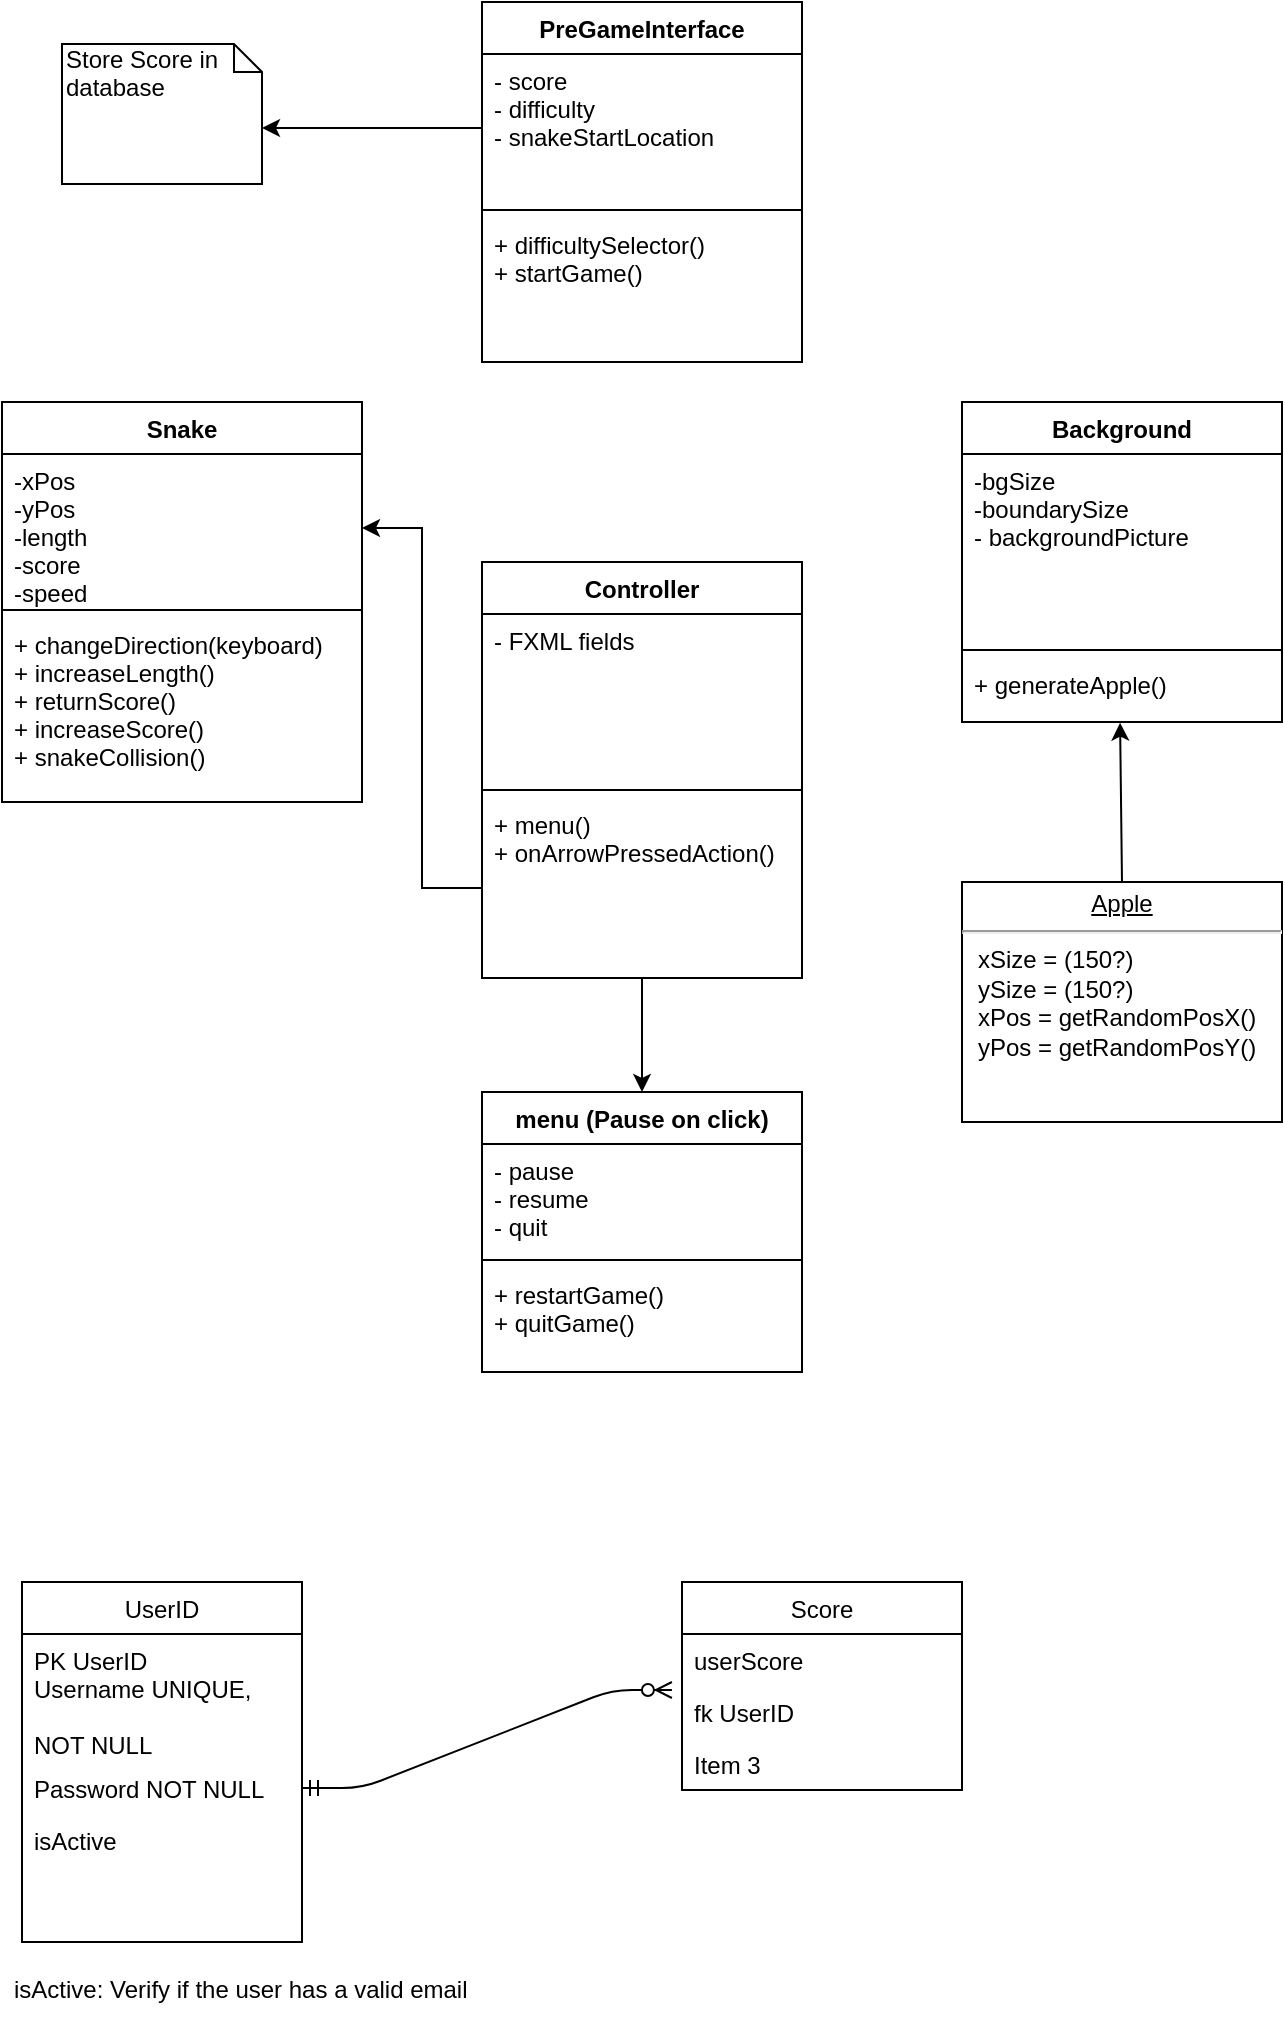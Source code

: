<mxfile version="13.6.1" type="onedrive"><diagram id="C5RBs43oDa-KdzZeNtuy" name="Page-1"><mxGraphModel dx="868" dy="479" grid="1" gridSize="10" guides="1" tooltips="1" connect="1" arrows="1" fold="1" page="1" pageScale="1" pageWidth="827" pageHeight="1169" math="0" shadow="0"><root><mxCell id="WIyWlLk6GJQsqaUBKTNV-0"/><mxCell id="WIyWlLk6GJQsqaUBKTNV-1" parent="WIyWlLk6GJQsqaUBKTNV-0"/><mxCell id="PqeiIiDdQnNP2XYKQ9fZ-13" value="PreGameInterface" style="swimlane;fontStyle=1;align=center;verticalAlign=top;childLayout=stackLayout;horizontal=1;startSize=26;horizontalStack=0;resizeParent=1;resizeParentMax=0;resizeLast=0;collapsible=1;marginBottom=0;" parent="WIyWlLk6GJQsqaUBKTNV-1" vertex="1"><mxGeometry x="320" y="40" width="160" height="180" as="geometry"/></mxCell><mxCell id="PqeiIiDdQnNP2XYKQ9fZ-14" value="- score&#xA;- difficulty&#xA;- snakeStartLocation&#xA;" style="text;strokeColor=none;fillColor=none;align=left;verticalAlign=top;spacingLeft=4;spacingRight=4;overflow=hidden;rotatable=0;points=[[0,0.5],[1,0.5]];portConstraint=eastwest;" parent="PqeiIiDdQnNP2XYKQ9fZ-13" vertex="1"><mxGeometry y="26" width="160" height="74" as="geometry"/></mxCell><mxCell id="PqeiIiDdQnNP2XYKQ9fZ-15" value="" style="line;strokeWidth=1;fillColor=none;align=left;verticalAlign=middle;spacingTop=-1;spacingLeft=3;spacingRight=3;rotatable=0;labelPosition=right;points=[];portConstraint=eastwest;" parent="PqeiIiDdQnNP2XYKQ9fZ-13" vertex="1"><mxGeometry y="100" width="160" height="8" as="geometry"/></mxCell><mxCell id="PqeiIiDdQnNP2XYKQ9fZ-16" value="+ difficultySelector()&#xA;+ startGame()&#xA;" style="text;strokeColor=none;fillColor=none;align=left;verticalAlign=top;spacingLeft=4;spacingRight=4;overflow=hidden;rotatable=0;points=[[0,0.5],[1,0.5]];portConstraint=eastwest;" parent="PqeiIiDdQnNP2XYKQ9fZ-13" vertex="1"><mxGeometry y="108" width="160" height="72" as="geometry"/></mxCell><mxCell id="PqeiIiDdQnNP2XYKQ9fZ-4" value="Snake" style="swimlane;fontStyle=1;align=center;verticalAlign=top;childLayout=stackLayout;horizontal=1;startSize=26;horizontalStack=0;resizeParent=1;resizeParentMax=0;resizeLast=0;collapsible=1;marginBottom=0;" parent="WIyWlLk6GJQsqaUBKTNV-1" vertex="1"><mxGeometry x="80" y="240" width="180" height="200" as="geometry"/></mxCell><mxCell id="PqeiIiDdQnNP2XYKQ9fZ-5" value="-xPos&#xA;-yPos&#xA;-length&#xA;-score&#xA;-speed&#xA;&#xA;" style="text;strokeColor=none;fillColor=none;align=left;verticalAlign=top;spacingLeft=4;spacingRight=4;overflow=hidden;rotatable=0;points=[[0,0.5],[1,0.5]];portConstraint=eastwest;" parent="PqeiIiDdQnNP2XYKQ9fZ-4" vertex="1"><mxGeometry y="26" width="180" height="74" as="geometry"/></mxCell><mxCell id="PqeiIiDdQnNP2XYKQ9fZ-6" value="" style="line;strokeWidth=1;fillColor=none;align=left;verticalAlign=middle;spacingTop=-1;spacingLeft=3;spacingRight=3;rotatable=0;labelPosition=right;points=[];portConstraint=eastwest;" parent="PqeiIiDdQnNP2XYKQ9fZ-4" vertex="1"><mxGeometry y="100" width="180" height="8" as="geometry"/></mxCell><mxCell id="PqeiIiDdQnNP2XYKQ9fZ-7" value="+ changeDirection(keyboard)&#xA;+ increaseLength()&#xA;+ returnScore()&#xA;+ increaseScore()&#xA;+ snakeCollision()&#xA;" style="text;strokeColor=none;fillColor=none;align=left;verticalAlign=top;spacingLeft=4;spacingRight=4;overflow=hidden;rotatable=0;points=[[0,0.5],[1,0.5]];portConstraint=eastwest;" parent="PqeiIiDdQnNP2XYKQ9fZ-4" vertex="1"><mxGeometry y="108" width="180" height="92" as="geometry"/></mxCell><mxCell id="PqeiIiDdQnNP2XYKQ9fZ-12" value="&lt;p style=&quot;margin: 0px ; margin-top: 4px ; text-align: center ; text-decoration: underline&quot;&gt;Apple&lt;/p&gt;&lt;hr&gt;&lt;p style=&quot;margin: 0px ; margin-left: 8px&quot;&gt;xSize = (150?)&lt;/p&gt;&lt;p style=&quot;margin: 0px ; margin-left: 8px&quot;&gt;ySize = (150?)&lt;br&gt;&lt;/p&gt;&lt;p style=&quot;margin: 0px ; margin-left: 8px&quot;&gt;xPos = getRandomPosX()&lt;br&gt;yPos = getRandomPosY()&lt;br&gt;&lt;/p&gt;&lt;div&gt;&lt;br&gt;&lt;/div&gt;" style="verticalAlign=top;align=left;overflow=fill;fontSize=12;fontFamily=Helvetica;html=1;" parent="WIyWlLk6GJQsqaUBKTNV-1" vertex="1"><mxGeometry x="560" y="480" width="160" height="120" as="geometry"/></mxCell><mxCell id="PqeiIiDdQnNP2XYKQ9fZ-17" value="" style="endArrow=classic;html=1;entryX=0.494;entryY=1.01;entryDx=0;entryDy=0;entryPerimeter=0;exitX=0.5;exitY=0;exitDx=0;exitDy=0;" parent="WIyWlLk6GJQsqaUBKTNV-1" source="PqeiIiDdQnNP2XYKQ9fZ-12" target="PqeiIiDdQnNP2XYKQ9fZ-11" edge="1"><mxGeometry width="50" height="50" relative="1" as="geometry"><mxPoint x="422" y="560" as="sourcePoint"/><mxPoint x="472" y="510" as="targetPoint"/></mxGeometry></mxCell><mxCell id="PqeiIiDdQnNP2XYKQ9fZ-32" value="Store Score in database" style="shape=note;whiteSpace=wrap;html=1;size=14;verticalAlign=top;align=left;spacingTop=-6;" parent="WIyWlLk6GJQsqaUBKTNV-1" vertex="1"><mxGeometry x="110" y="61" width="100" height="70" as="geometry"/></mxCell><mxCell id="PqeiIiDdQnNP2XYKQ9fZ-34" style="edgeStyle=orthogonalEdgeStyle;rounded=0;orthogonalLoop=1;jettySize=auto;html=1;exitX=0;exitY=0.5;exitDx=0;exitDy=0;entryX=0;entryY=0;entryDx=100;entryDy=42;entryPerimeter=0;" parent="WIyWlLk6GJQsqaUBKTNV-1" source="PqeiIiDdQnNP2XYKQ9fZ-14" target="PqeiIiDdQnNP2XYKQ9fZ-32" edge="1"><mxGeometry relative="1" as="geometry"/></mxCell><mxCell id="PqeiIiDdQnNP2XYKQ9fZ-8" value="Background" style="swimlane;fontStyle=1;align=center;verticalAlign=top;childLayout=stackLayout;horizontal=1;startSize=26;horizontalStack=0;resizeParent=1;resizeParentMax=0;resizeLast=0;collapsible=1;marginBottom=0;" parent="WIyWlLk6GJQsqaUBKTNV-1" vertex="1"><mxGeometry x="560" y="240" width="160" height="160" as="geometry"/></mxCell><mxCell id="PqeiIiDdQnNP2XYKQ9fZ-9" value="-bgSize&#xA;-boundarySize&#xA;- backgroundPicture&#xA;" style="text;strokeColor=none;fillColor=none;align=left;verticalAlign=top;spacingLeft=4;spacingRight=4;overflow=hidden;rotatable=0;points=[[0,0.5],[1,0.5]];portConstraint=eastwest;" parent="PqeiIiDdQnNP2XYKQ9fZ-8" vertex="1"><mxGeometry y="26" width="160" height="94" as="geometry"/></mxCell><mxCell id="PqeiIiDdQnNP2XYKQ9fZ-10" value="" style="line;strokeWidth=1;fillColor=none;align=left;verticalAlign=middle;spacingTop=-1;spacingLeft=3;spacingRight=3;rotatable=0;labelPosition=right;points=[];portConstraint=eastwest;" parent="PqeiIiDdQnNP2XYKQ9fZ-8" vertex="1"><mxGeometry y="120" width="160" height="8" as="geometry"/></mxCell><mxCell id="PqeiIiDdQnNP2XYKQ9fZ-11" value="+ generateApple()" style="text;strokeColor=none;fillColor=none;align=left;verticalAlign=top;spacingLeft=4;spacingRight=4;overflow=hidden;rotatable=0;points=[[0,0.5],[1,0.5]];portConstraint=eastwest;" parent="PqeiIiDdQnNP2XYKQ9fZ-8" vertex="1"><mxGeometry y="128" width="160" height="32" as="geometry"/></mxCell><mxCell id="PqeiIiDdQnNP2XYKQ9fZ-40" style="edgeStyle=orthogonalEdgeStyle;rounded=0;orthogonalLoop=1;jettySize=auto;html=1;exitX=0.5;exitY=1;exitDx=0;exitDy=0;entryX=0.5;entryY=0;entryDx=0;entryDy=0;" parent="WIyWlLk6GJQsqaUBKTNV-1" source="PqeiIiDdQnNP2XYKQ9fZ-36" target="PqeiIiDdQnNP2XYKQ9fZ-19" edge="1"><mxGeometry relative="1" as="geometry"/></mxCell><mxCell id="PqeiIiDdQnNP2XYKQ9fZ-36" value="Controller" style="swimlane;fontStyle=1;align=center;verticalAlign=top;childLayout=stackLayout;horizontal=1;startSize=26;horizontalStack=0;resizeParent=1;resizeParentMax=0;resizeLast=0;collapsible=1;marginBottom=0;" parent="WIyWlLk6GJQsqaUBKTNV-1" vertex="1"><mxGeometry x="320" y="320" width="160" height="208" as="geometry"/></mxCell><mxCell id="PqeiIiDdQnNP2XYKQ9fZ-37" value="- FXML fields&#xA;" style="text;strokeColor=none;fillColor=none;align=left;verticalAlign=top;spacingLeft=4;spacingRight=4;overflow=hidden;rotatable=0;points=[[0,0.5],[1,0.5]];portConstraint=eastwest;" parent="PqeiIiDdQnNP2XYKQ9fZ-36" vertex="1"><mxGeometry y="26" width="160" height="84" as="geometry"/></mxCell><mxCell id="PqeiIiDdQnNP2XYKQ9fZ-38" value="" style="line;strokeWidth=1;fillColor=none;align=left;verticalAlign=middle;spacingTop=-1;spacingLeft=3;spacingRight=3;rotatable=0;labelPosition=right;points=[];portConstraint=eastwest;" parent="PqeiIiDdQnNP2XYKQ9fZ-36" vertex="1"><mxGeometry y="110" width="160" height="8" as="geometry"/></mxCell><mxCell id="PqeiIiDdQnNP2XYKQ9fZ-39" value="+ menu()&#xA;+ onArrowPressedAction()&#xA;" style="text;strokeColor=none;fillColor=none;align=left;verticalAlign=top;spacingLeft=4;spacingRight=4;overflow=hidden;rotatable=0;points=[[0,0.5],[1,0.5]];portConstraint=eastwest;" parent="PqeiIiDdQnNP2XYKQ9fZ-36" vertex="1"><mxGeometry y="118" width="160" height="90" as="geometry"/></mxCell><mxCell id="PqeiIiDdQnNP2XYKQ9fZ-19" value="menu (Pause on click)" style="swimlane;fontStyle=1;align=center;verticalAlign=top;childLayout=stackLayout;horizontal=1;startSize=26;horizontalStack=0;resizeParent=1;resizeParentMax=0;resizeLast=0;collapsible=1;marginBottom=0;" parent="WIyWlLk6GJQsqaUBKTNV-1" vertex="1"><mxGeometry x="320" y="585" width="160" height="140" as="geometry"/></mxCell><mxCell id="PqeiIiDdQnNP2XYKQ9fZ-20" value="- pause&#xA;- resume&#xA;- quit&#xA;" style="text;strokeColor=none;fillColor=none;align=left;verticalAlign=top;spacingLeft=4;spacingRight=4;overflow=hidden;rotatable=0;points=[[0,0.5],[1,0.5]];portConstraint=eastwest;" parent="PqeiIiDdQnNP2XYKQ9fZ-19" vertex="1"><mxGeometry y="26" width="160" height="54" as="geometry"/></mxCell><mxCell id="PqeiIiDdQnNP2XYKQ9fZ-21" value="" style="line;strokeWidth=1;fillColor=none;align=left;verticalAlign=middle;spacingTop=-1;spacingLeft=3;spacingRight=3;rotatable=0;labelPosition=right;points=[];portConstraint=eastwest;" parent="PqeiIiDdQnNP2XYKQ9fZ-19" vertex="1"><mxGeometry y="80" width="160" height="8" as="geometry"/></mxCell><mxCell id="PqeiIiDdQnNP2XYKQ9fZ-22" value="+ restartGame()&#xA;+ quitGame()&#xA;" style="text;strokeColor=none;fillColor=none;align=left;verticalAlign=top;spacingLeft=4;spacingRight=4;overflow=hidden;rotatable=0;points=[[0,0.5],[1,0.5]];portConstraint=eastwest;" parent="PqeiIiDdQnNP2XYKQ9fZ-19" vertex="1"><mxGeometry y="88" width="160" height="52" as="geometry"/></mxCell><mxCell id="PqeiIiDdQnNP2XYKQ9fZ-42" style="edgeStyle=orthogonalEdgeStyle;rounded=0;orthogonalLoop=1;jettySize=auto;html=1;exitX=0;exitY=0.5;exitDx=0;exitDy=0;entryX=1;entryY=0.5;entryDx=0;entryDy=0;" parent="WIyWlLk6GJQsqaUBKTNV-1" source="PqeiIiDdQnNP2XYKQ9fZ-39" target="PqeiIiDdQnNP2XYKQ9fZ-5" edge="1"><mxGeometry relative="1" as="geometry"/></mxCell><mxCell id="EbWVVOXuAILBfAjG1h8j-1" value="UserID" style="swimlane;fontStyle=0;childLayout=stackLayout;horizontal=1;startSize=26;fillColor=none;horizontalStack=0;resizeParent=1;resizeParentMax=0;resizeLast=0;collapsible=1;marginBottom=0;" vertex="1" parent="WIyWlLk6GJQsqaUBKTNV-1"><mxGeometry x="90" y="830" width="140" height="180" as="geometry"/></mxCell><mxCell id="EbWVVOXuAILBfAjG1h8j-2" value="PK UserID&#xA;Username UNIQUE, &#xA;&#xA;NOT NULL&#xA;" style="text;strokeColor=none;fillColor=none;align=left;verticalAlign=top;spacingLeft=4;spacingRight=4;overflow=hidden;rotatable=0;points=[[0,0.5],[1,0.5]];portConstraint=eastwest;" vertex="1" parent="EbWVVOXuAILBfAjG1h8j-1"><mxGeometry y="26" width="140" height="64" as="geometry"/></mxCell><mxCell id="EbWVVOXuAILBfAjG1h8j-3" value="Password NOT NULL" style="text;strokeColor=none;fillColor=none;align=left;verticalAlign=top;spacingLeft=4;spacingRight=4;overflow=hidden;rotatable=0;points=[[0,0.5],[1,0.5]];portConstraint=eastwest;" vertex="1" parent="EbWVVOXuAILBfAjG1h8j-1"><mxGeometry y="90" width="140" height="26" as="geometry"/></mxCell><mxCell id="EbWVVOXuAILBfAjG1h8j-4" value="isActive&#xA;" style="text;strokeColor=none;fillColor=none;align=left;verticalAlign=top;spacingLeft=4;spacingRight=4;overflow=hidden;rotatable=0;points=[[0,0.5],[1,0.5]];portConstraint=eastwest;" vertex="1" parent="EbWVVOXuAILBfAjG1h8j-1"><mxGeometry y="116" width="140" height="64" as="geometry"/></mxCell><mxCell id="EbWVVOXuAILBfAjG1h8j-5" value="Score" style="swimlane;fontStyle=0;childLayout=stackLayout;horizontal=1;startSize=26;fillColor=none;horizontalStack=0;resizeParent=1;resizeParentMax=0;resizeLast=0;collapsible=1;marginBottom=0;" vertex="1" parent="WIyWlLk6GJQsqaUBKTNV-1"><mxGeometry x="420" y="830" width="140" height="104" as="geometry"/></mxCell><mxCell id="EbWVVOXuAILBfAjG1h8j-6" value="userScore" style="text;strokeColor=none;fillColor=none;align=left;verticalAlign=top;spacingLeft=4;spacingRight=4;overflow=hidden;rotatable=0;points=[[0,0.5],[1,0.5]];portConstraint=eastwest;" vertex="1" parent="EbWVVOXuAILBfAjG1h8j-5"><mxGeometry y="26" width="140" height="26" as="geometry"/></mxCell><mxCell id="EbWVVOXuAILBfAjG1h8j-7" value="fk UserID" style="text;strokeColor=none;fillColor=none;align=left;verticalAlign=top;spacingLeft=4;spacingRight=4;overflow=hidden;rotatable=0;points=[[0,0.5],[1,0.5]];portConstraint=eastwest;" vertex="1" parent="EbWVVOXuAILBfAjG1h8j-5"><mxGeometry y="52" width="140" height="26" as="geometry"/></mxCell><mxCell id="EbWVVOXuAILBfAjG1h8j-8" value="Item 3" style="text;strokeColor=none;fillColor=none;align=left;verticalAlign=top;spacingLeft=4;spacingRight=4;overflow=hidden;rotatable=0;points=[[0,0.5],[1,0.5]];portConstraint=eastwest;" vertex="1" parent="EbWVVOXuAILBfAjG1h8j-5"><mxGeometry y="78" width="140" height="26" as="geometry"/></mxCell><mxCell id="EbWVVOXuAILBfAjG1h8j-9" value="isActive: Verify if the user has a valid email" style="text;strokeColor=none;fillColor=none;spacingLeft=4;spacingRight=4;overflow=hidden;rotatable=0;points=[[0,0.5],[1,0.5]];portConstraint=eastwest;fontSize=12;" vertex="1" parent="WIyWlLk6GJQsqaUBKTNV-1"><mxGeometry x="80" y="1020" width="250" height="30" as="geometry"/></mxCell><mxCell id="EbWVVOXuAILBfAjG1h8j-10" value="" style="edgeStyle=entityRelationEdgeStyle;fontSize=12;html=1;endArrow=ERzeroToMany;startArrow=ERmandOne;exitX=1;exitY=0.5;exitDx=0;exitDy=0;entryX=-0.036;entryY=0.077;entryDx=0;entryDy=0;entryPerimeter=0;" edge="1" parent="WIyWlLk6GJQsqaUBKTNV-1" source="EbWVVOXuAILBfAjG1h8j-3" target="EbWVVOXuAILBfAjG1h8j-7"><mxGeometry width="100" height="100" relative="1" as="geometry"><mxPoint x="240" y="934" as="sourcePoint"/><mxPoint x="340" y="834" as="targetPoint"/></mxGeometry></mxCell></root></mxGraphModel></diagram></mxfile>
